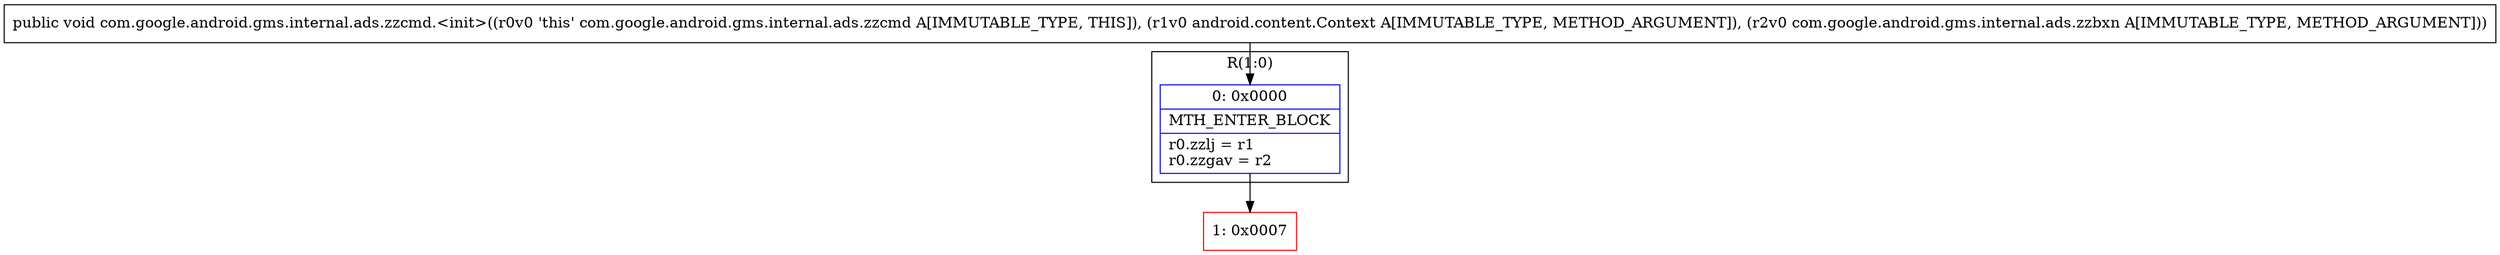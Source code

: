 digraph "CFG forcom.google.android.gms.internal.ads.zzcmd.\<init\>(Landroid\/content\/Context;Lcom\/google\/android\/gms\/internal\/ads\/zzbxn;)V" {
subgraph cluster_Region_2042357634 {
label = "R(1:0)";
node [shape=record,color=blue];
Node_0 [shape=record,label="{0\:\ 0x0000|MTH_ENTER_BLOCK\l|r0.zzlj = r1\lr0.zzgav = r2\l}"];
}
Node_1 [shape=record,color=red,label="{1\:\ 0x0007}"];
MethodNode[shape=record,label="{public void com.google.android.gms.internal.ads.zzcmd.\<init\>((r0v0 'this' com.google.android.gms.internal.ads.zzcmd A[IMMUTABLE_TYPE, THIS]), (r1v0 android.content.Context A[IMMUTABLE_TYPE, METHOD_ARGUMENT]), (r2v0 com.google.android.gms.internal.ads.zzbxn A[IMMUTABLE_TYPE, METHOD_ARGUMENT])) }"];
MethodNode -> Node_0;
Node_0 -> Node_1;
}

